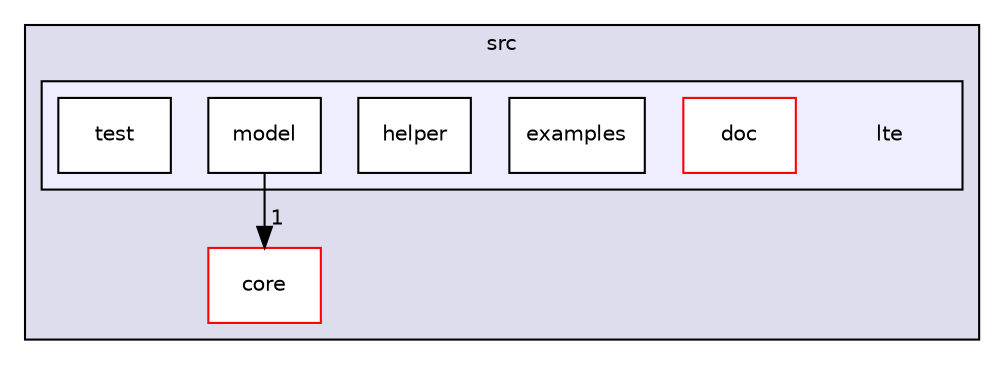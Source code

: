 digraph "src/lte" {
  compound=true
  node [ fontsize="10", fontname="Helvetica"];
  edge [ labelfontsize="10", labelfontname="Helvetica"];
  subgraph clusterdir_68267d1309a1af8e8297ef4c3efbcdba {
    graph [ bgcolor="#ddddee", pencolor="black", label="src" fontname="Helvetica", fontsize="10", URL="dir_68267d1309a1af8e8297ef4c3efbcdba.html"]
  dir_aebb8dcc11953d78e620bbef0b9e2183 [shape=box label="core" fillcolor="white" style="filled" color="red" URL="dir_aebb8dcc11953d78e620bbef0b9e2183.html"];
  subgraph clusterdir_ef1775b0ff4284164f823a882317d681 {
    graph [ bgcolor="#eeeeff", pencolor="black", label="" URL="dir_ef1775b0ff4284164f823a882317d681.html"];
    dir_ef1775b0ff4284164f823a882317d681 [shape=plaintext label="lte"];
  dir_df14b8e0c964c191db0a892eb204a81f [shape=box label="doc" fillcolor="white" style="filled" color="red" URL="dir_df14b8e0c964c191db0a892eb204a81f.html"];
  dir_fdce2e2b9e210571394585f89b3f8594 [shape=box label="examples" fillcolor="white" style="filled" URL="dir_fdce2e2b9e210571394585f89b3f8594.html"];
  dir_abd250bc05742f4f02ee7b2ad0ed4912 [shape=box label="helper" fillcolor="white" style="filled" URL="dir_abd250bc05742f4f02ee7b2ad0ed4912.html"];
  dir_d84c0a9c9435ae3a7e1022dda3bc062b [shape=box label="model" fillcolor="white" style="filled" URL="dir_d84c0a9c9435ae3a7e1022dda3bc062b.html"];
  dir_c90f7fc035781627100504be5d0a1255 [shape=box label="test" fillcolor="white" style="filled" URL="dir_c90f7fc035781627100504be5d0a1255.html"];
  }
  }
  dir_d84c0a9c9435ae3a7e1022dda3bc062b->dir_aebb8dcc11953d78e620bbef0b9e2183 [headlabel="1", labeldistance=1.5 headhref="dir_000166_000028.html"];
}
